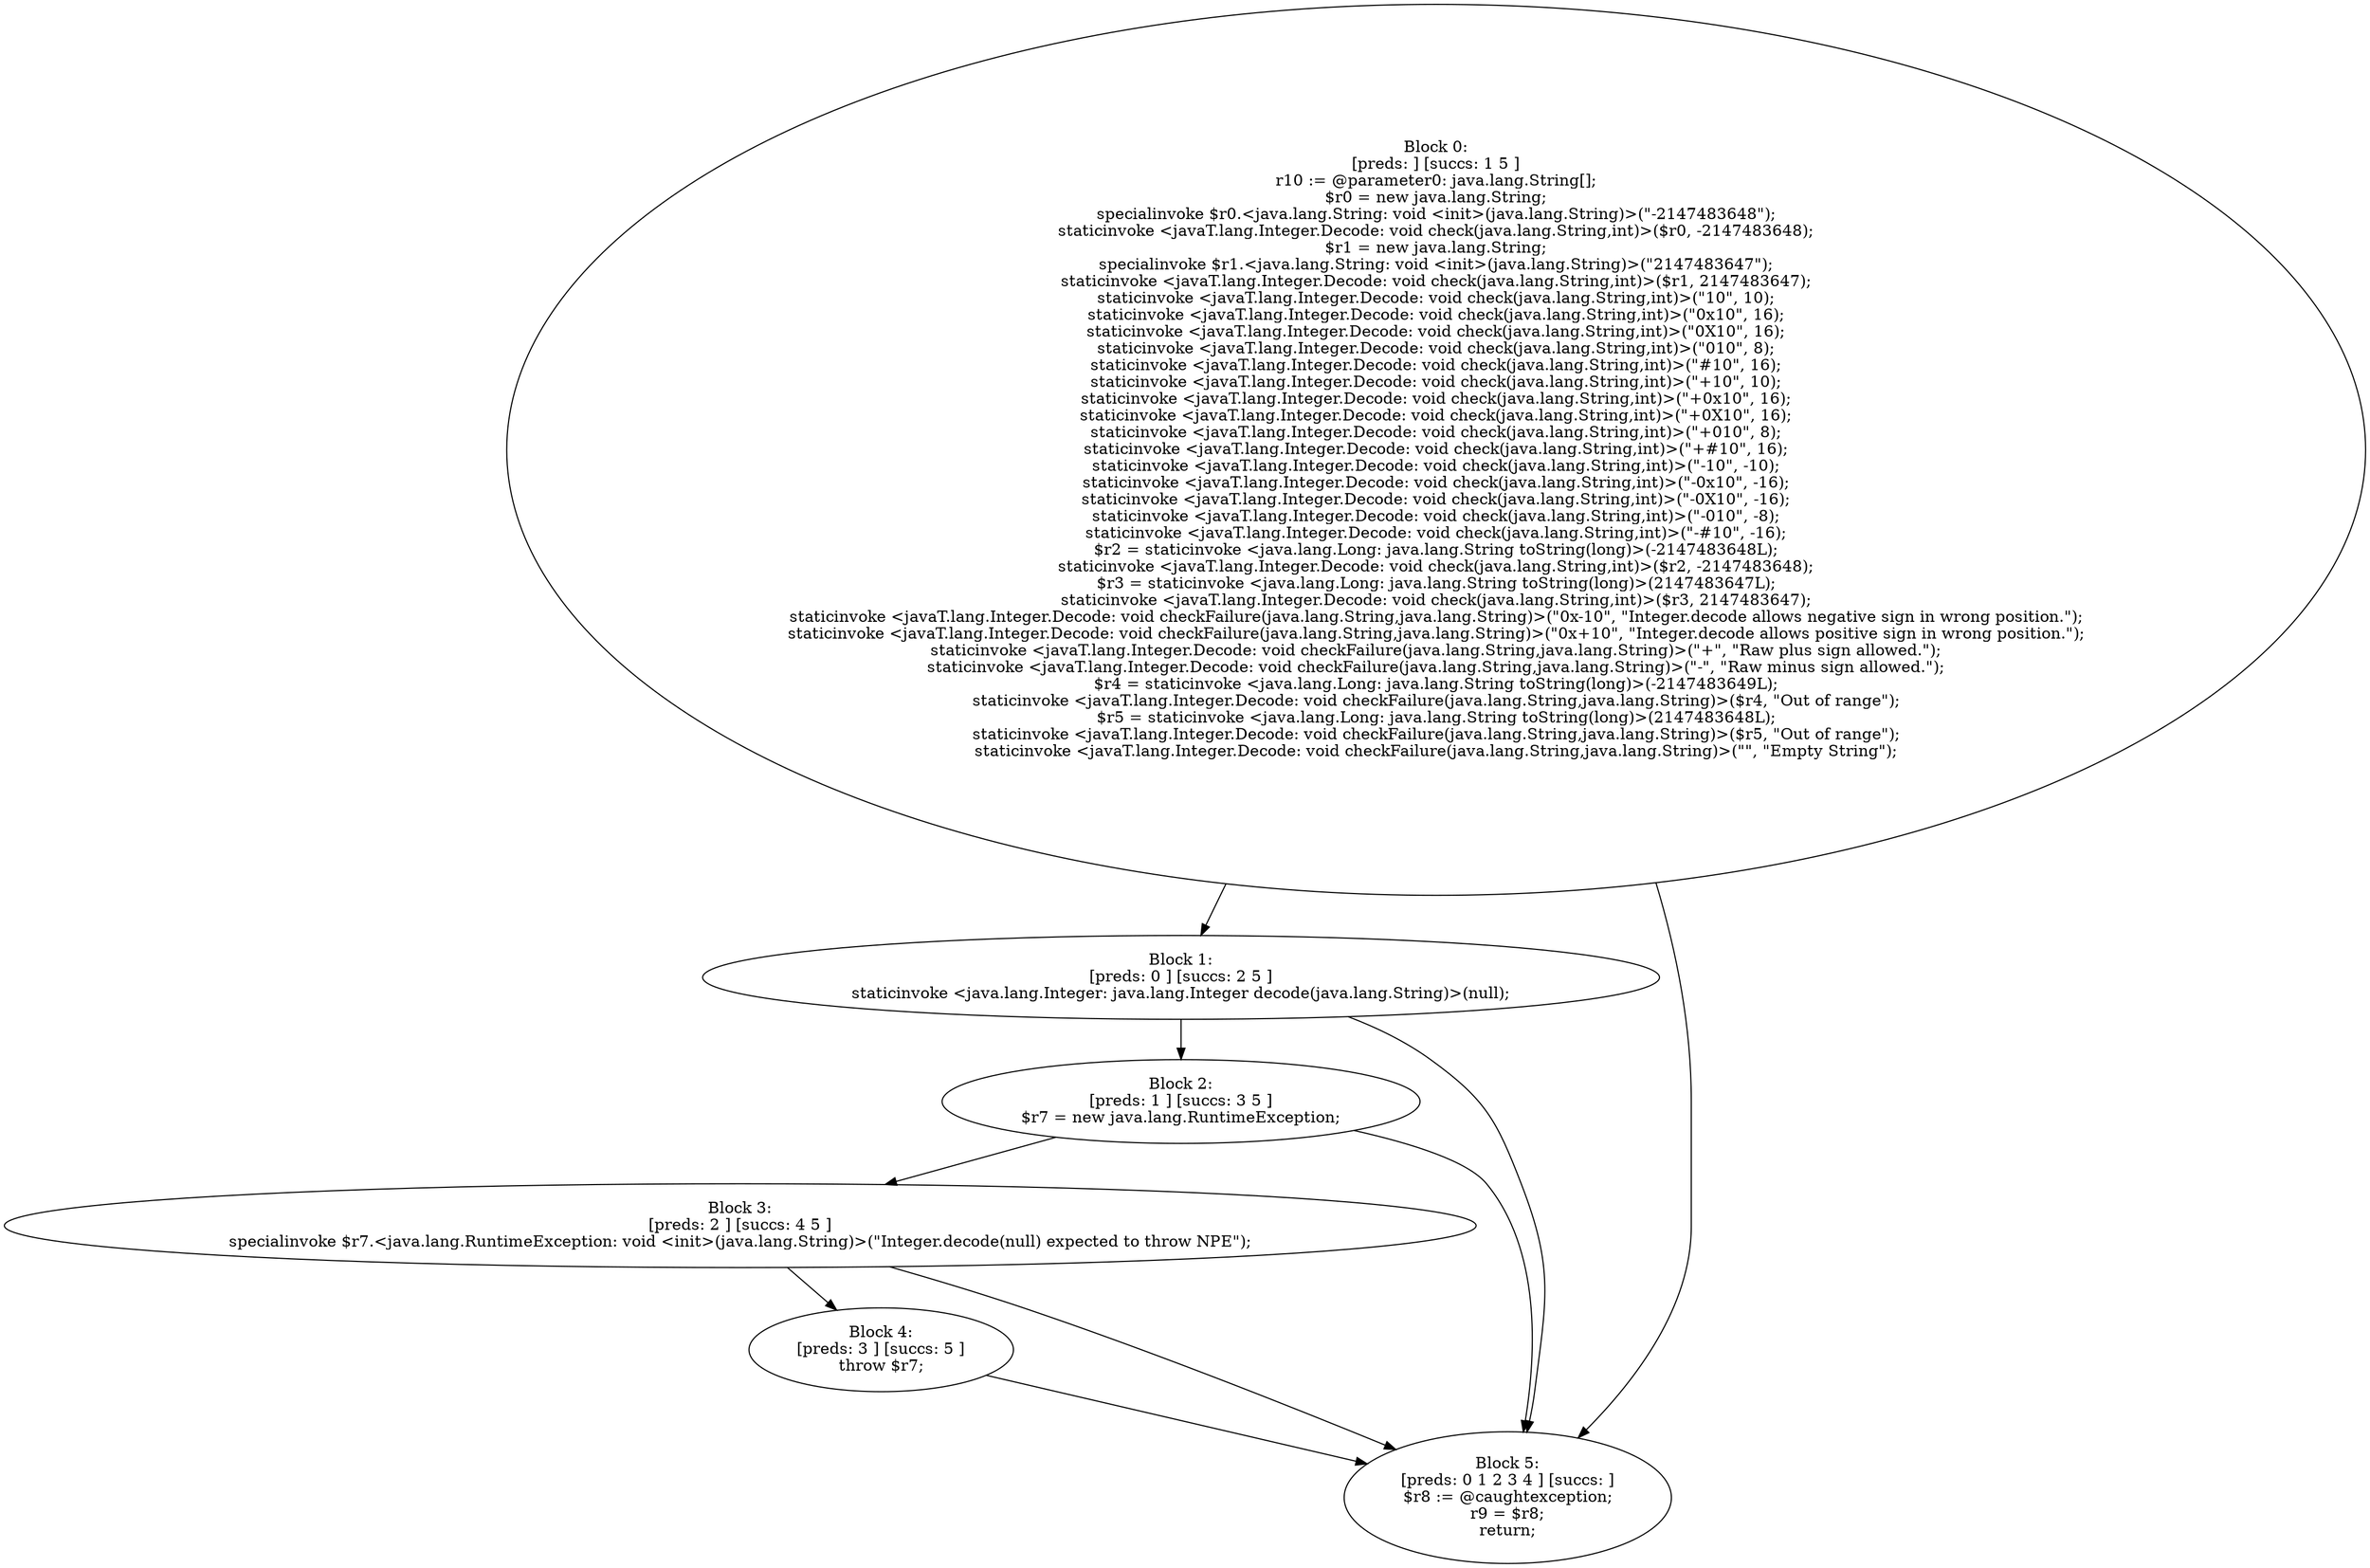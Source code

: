 digraph "unitGraph" {
    "Block 0:
[preds: ] [succs: 1 5 ]
r10 := @parameter0: java.lang.String[];
$r0 = new java.lang.String;
specialinvoke $r0.<java.lang.String: void <init>(java.lang.String)>(\"-2147483648\");
staticinvoke <javaT.lang.Integer.Decode: void check(java.lang.String,int)>($r0, -2147483648);
$r1 = new java.lang.String;
specialinvoke $r1.<java.lang.String: void <init>(java.lang.String)>(\"2147483647\");
staticinvoke <javaT.lang.Integer.Decode: void check(java.lang.String,int)>($r1, 2147483647);
staticinvoke <javaT.lang.Integer.Decode: void check(java.lang.String,int)>(\"10\", 10);
staticinvoke <javaT.lang.Integer.Decode: void check(java.lang.String,int)>(\"0x10\", 16);
staticinvoke <javaT.lang.Integer.Decode: void check(java.lang.String,int)>(\"0X10\", 16);
staticinvoke <javaT.lang.Integer.Decode: void check(java.lang.String,int)>(\"010\", 8);
staticinvoke <javaT.lang.Integer.Decode: void check(java.lang.String,int)>(\"#10\", 16);
staticinvoke <javaT.lang.Integer.Decode: void check(java.lang.String,int)>(\"+10\", 10);
staticinvoke <javaT.lang.Integer.Decode: void check(java.lang.String,int)>(\"+0x10\", 16);
staticinvoke <javaT.lang.Integer.Decode: void check(java.lang.String,int)>(\"+0X10\", 16);
staticinvoke <javaT.lang.Integer.Decode: void check(java.lang.String,int)>(\"+010\", 8);
staticinvoke <javaT.lang.Integer.Decode: void check(java.lang.String,int)>(\"+#10\", 16);
staticinvoke <javaT.lang.Integer.Decode: void check(java.lang.String,int)>(\"-10\", -10);
staticinvoke <javaT.lang.Integer.Decode: void check(java.lang.String,int)>(\"-0x10\", -16);
staticinvoke <javaT.lang.Integer.Decode: void check(java.lang.String,int)>(\"-0X10\", -16);
staticinvoke <javaT.lang.Integer.Decode: void check(java.lang.String,int)>(\"-010\", -8);
staticinvoke <javaT.lang.Integer.Decode: void check(java.lang.String,int)>(\"-#10\", -16);
$r2 = staticinvoke <java.lang.Long: java.lang.String toString(long)>(-2147483648L);
staticinvoke <javaT.lang.Integer.Decode: void check(java.lang.String,int)>($r2, -2147483648);
$r3 = staticinvoke <java.lang.Long: java.lang.String toString(long)>(2147483647L);
staticinvoke <javaT.lang.Integer.Decode: void check(java.lang.String,int)>($r3, 2147483647);
staticinvoke <javaT.lang.Integer.Decode: void checkFailure(java.lang.String,java.lang.String)>(\"0x-10\", \"Integer.decode allows negative sign in wrong position.\");
staticinvoke <javaT.lang.Integer.Decode: void checkFailure(java.lang.String,java.lang.String)>(\"0x+10\", \"Integer.decode allows positive sign in wrong position.\");
staticinvoke <javaT.lang.Integer.Decode: void checkFailure(java.lang.String,java.lang.String)>(\"+\", \"Raw plus sign allowed.\");
staticinvoke <javaT.lang.Integer.Decode: void checkFailure(java.lang.String,java.lang.String)>(\"-\", \"Raw minus sign allowed.\");
$r4 = staticinvoke <java.lang.Long: java.lang.String toString(long)>(-2147483649L);
staticinvoke <javaT.lang.Integer.Decode: void checkFailure(java.lang.String,java.lang.String)>($r4, \"Out of range\");
$r5 = staticinvoke <java.lang.Long: java.lang.String toString(long)>(2147483648L);
staticinvoke <javaT.lang.Integer.Decode: void checkFailure(java.lang.String,java.lang.String)>($r5, \"Out of range\");
staticinvoke <javaT.lang.Integer.Decode: void checkFailure(java.lang.String,java.lang.String)>(\"\", \"Empty String\");
"
    "Block 1:
[preds: 0 ] [succs: 2 5 ]
staticinvoke <java.lang.Integer: java.lang.Integer decode(java.lang.String)>(null);
"
    "Block 2:
[preds: 1 ] [succs: 3 5 ]
$r7 = new java.lang.RuntimeException;
"
    "Block 3:
[preds: 2 ] [succs: 4 5 ]
specialinvoke $r7.<java.lang.RuntimeException: void <init>(java.lang.String)>(\"Integer.decode(null) expected to throw NPE\");
"
    "Block 4:
[preds: 3 ] [succs: 5 ]
throw $r7;
"
    "Block 5:
[preds: 0 1 2 3 4 ] [succs: ]
$r8 := @caughtexception;
r9 = $r8;
return;
"
    "Block 0:
[preds: ] [succs: 1 5 ]
r10 := @parameter0: java.lang.String[];
$r0 = new java.lang.String;
specialinvoke $r0.<java.lang.String: void <init>(java.lang.String)>(\"-2147483648\");
staticinvoke <javaT.lang.Integer.Decode: void check(java.lang.String,int)>($r0, -2147483648);
$r1 = new java.lang.String;
specialinvoke $r1.<java.lang.String: void <init>(java.lang.String)>(\"2147483647\");
staticinvoke <javaT.lang.Integer.Decode: void check(java.lang.String,int)>($r1, 2147483647);
staticinvoke <javaT.lang.Integer.Decode: void check(java.lang.String,int)>(\"10\", 10);
staticinvoke <javaT.lang.Integer.Decode: void check(java.lang.String,int)>(\"0x10\", 16);
staticinvoke <javaT.lang.Integer.Decode: void check(java.lang.String,int)>(\"0X10\", 16);
staticinvoke <javaT.lang.Integer.Decode: void check(java.lang.String,int)>(\"010\", 8);
staticinvoke <javaT.lang.Integer.Decode: void check(java.lang.String,int)>(\"#10\", 16);
staticinvoke <javaT.lang.Integer.Decode: void check(java.lang.String,int)>(\"+10\", 10);
staticinvoke <javaT.lang.Integer.Decode: void check(java.lang.String,int)>(\"+0x10\", 16);
staticinvoke <javaT.lang.Integer.Decode: void check(java.lang.String,int)>(\"+0X10\", 16);
staticinvoke <javaT.lang.Integer.Decode: void check(java.lang.String,int)>(\"+010\", 8);
staticinvoke <javaT.lang.Integer.Decode: void check(java.lang.String,int)>(\"+#10\", 16);
staticinvoke <javaT.lang.Integer.Decode: void check(java.lang.String,int)>(\"-10\", -10);
staticinvoke <javaT.lang.Integer.Decode: void check(java.lang.String,int)>(\"-0x10\", -16);
staticinvoke <javaT.lang.Integer.Decode: void check(java.lang.String,int)>(\"-0X10\", -16);
staticinvoke <javaT.lang.Integer.Decode: void check(java.lang.String,int)>(\"-010\", -8);
staticinvoke <javaT.lang.Integer.Decode: void check(java.lang.String,int)>(\"-#10\", -16);
$r2 = staticinvoke <java.lang.Long: java.lang.String toString(long)>(-2147483648L);
staticinvoke <javaT.lang.Integer.Decode: void check(java.lang.String,int)>($r2, -2147483648);
$r3 = staticinvoke <java.lang.Long: java.lang.String toString(long)>(2147483647L);
staticinvoke <javaT.lang.Integer.Decode: void check(java.lang.String,int)>($r3, 2147483647);
staticinvoke <javaT.lang.Integer.Decode: void checkFailure(java.lang.String,java.lang.String)>(\"0x-10\", \"Integer.decode allows negative sign in wrong position.\");
staticinvoke <javaT.lang.Integer.Decode: void checkFailure(java.lang.String,java.lang.String)>(\"0x+10\", \"Integer.decode allows positive sign in wrong position.\");
staticinvoke <javaT.lang.Integer.Decode: void checkFailure(java.lang.String,java.lang.String)>(\"+\", \"Raw plus sign allowed.\");
staticinvoke <javaT.lang.Integer.Decode: void checkFailure(java.lang.String,java.lang.String)>(\"-\", \"Raw minus sign allowed.\");
$r4 = staticinvoke <java.lang.Long: java.lang.String toString(long)>(-2147483649L);
staticinvoke <javaT.lang.Integer.Decode: void checkFailure(java.lang.String,java.lang.String)>($r4, \"Out of range\");
$r5 = staticinvoke <java.lang.Long: java.lang.String toString(long)>(2147483648L);
staticinvoke <javaT.lang.Integer.Decode: void checkFailure(java.lang.String,java.lang.String)>($r5, \"Out of range\");
staticinvoke <javaT.lang.Integer.Decode: void checkFailure(java.lang.String,java.lang.String)>(\"\", \"Empty String\");
"->"Block 1:
[preds: 0 ] [succs: 2 5 ]
staticinvoke <java.lang.Integer: java.lang.Integer decode(java.lang.String)>(null);
";
    "Block 0:
[preds: ] [succs: 1 5 ]
r10 := @parameter0: java.lang.String[];
$r0 = new java.lang.String;
specialinvoke $r0.<java.lang.String: void <init>(java.lang.String)>(\"-2147483648\");
staticinvoke <javaT.lang.Integer.Decode: void check(java.lang.String,int)>($r0, -2147483648);
$r1 = new java.lang.String;
specialinvoke $r1.<java.lang.String: void <init>(java.lang.String)>(\"2147483647\");
staticinvoke <javaT.lang.Integer.Decode: void check(java.lang.String,int)>($r1, 2147483647);
staticinvoke <javaT.lang.Integer.Decode: void check(java.lang.String,int)>(\"10\", 10);
staticinvoke <javaT.lang.Integer.Decode: void check(java.lang.String,int)>(\"0x10\", 16);
staticinvoke <javaT.lang.Integer.Decode: void check(java.lang.String,int)>(\"0X10\", 16);
staticinvoke <javaT.lang.Integer.Decode: void check(java.lang.String,int)>(\"010\", 8);
staticinvoke <javaT.lang.Integer.Decode: void check(java.lang.String,int)>(\"#10\", 16);
staticinvoke <javaT.lang.Integer.Decode: void check(java.lang.String,int)>(\"+10\", 10);
staticinvoke <javaT.lang.Integer.Decode: void check(java.lang.String,int)>(\"+0x10\", 16);
staticinvoke <javaT.lang.Integer.Decode: void check(java.lang.String,int)>(\"+0X10\", 16);
staticinvoke <javaT.lang.Integer.Decode: void check(java.lang.String,int)>(\"+010\", 8);
staticinvoke <javaT.lang.Integer.Decode: void check(java.lang.String,int)>(\"+#10\", 16);
staticinvoke <javaT.lang.Integer.Decode: void check(java.lang.String,int)>(\"-10\", -10);
staticinvoke <javaT.lang.Integer.Decode: void check(java.lang.String,int)>(\"-0x10\", -16);
staticinvoke <javaT.lang.Integer.Decode: void check(java.lang.String,int)>(\"-0X10\", -16);
staticinvoke <javaT.lang.Integer.Decode: void check(java.lang.String,int)>(\"-010\", -8);
staticinvoke <javaT.lang.Integer.Decode: void check(java.lang.String,int)>(\"-#10\", -16);
$r2 = staticinvoke <java.lang.Long: java.lang.String toString(long)>(-2147483648L);
staticinvoke <javaT.lang.Integer.Decode: void check(java.lang.String,int)>($r2, -2147483648);
$r3 = staticinvoke <java.lang.Long: java.lang.String toString(long)>(2147483647L);
staticinvoke <javaT.lang.Integer.Decode: void check(java.lang.String,int)>($r3, 2147483647);
staticinvoke <javaT.lang.Integer.Decode: void checkFailure(java.lang.String,java.lang.String)>(\"0x-10\", \"Integer.decode allows negative sign in wrong position.\");
staticinvoke <javaT.lang.Integer.Decode: void checkFailure(java.lang.String,java.lang.String)>(\"0x+10\", \"Integer.decode allows positive sign in wrong position.\");
staticinvoke <javaT.lang.Integer.Decode: void checkFailure(java.lang.String,java.lang.String)>(\"+\", \"Raw plus sign allowed.\");
staticinvoke <javaT.lang.Integer.Decode: void checkFailure(java.lang.String,java.lang.String)>(\"-\", \"Raw minus sign allowed.\");
$r4 = staticinvoke <java.lang.Long: java.lang.String toString(long)>(-2147483649L);
staticinvoke <javaT.lang.Integer.Decode: void checkFailure(java.lang.String,java.lang.String)>($r4, \"Out of range\");
$r5 = staticinvoke <java.lang.Long: java.lang.String toString(long)>(2147483648L);
staticinvoke <javaT.lang.Integer.Decode: void checkFailure(java.lang.String,java.lang.String)>($r5, \"Out of range\");
staticinvoke <javaT.lang.Integer.Decode: void checkFailure(java.lang.String,java.lang.String)>(\"\", \"Empty String\");
"->"Block 5:
[preds: 0 1 2 3 4 ] [succs: ]
$r8 := @caughtexception;
r9 = $r8;
return;
";
    "Block 1:
[preds: 0 ] [succs: 2 5 ]
staticinvoke <java.lang.Integer: java.lang.Integer decode(java.lang.String)>(null);
"->"Block 2:
[preds: 1 ] [succs: 3 5 ]
$r7 = new java.lang.RuntimeException;
";
    "Block 1:
[preds: 0 ] [succs: 2 5 ]
staticinvoke <java.lang.Integer: java.lang.Integer decode(java.lang.String)>(null);
"->"Block 5:
[preds: 0 1 2 3 4 ] [succs: ]
$r8 := @caughtexception;
r9 = $r8;
return;
";
    "Block 2:
[preds: 1 ] [succs: 3 5 ]
$r7 = new java.lang.RuntimeException;
"->"Block 3:
[preds: 2 ] [succs: 4 5 ]
specialinvoke $r7.<java.lang.RuntimeException: void <init>(java.lang.String)>(\"Integer.decode(null) expected to throw NPE\");
";
    "Block 2:
[preds: 1 ] [succs: 3 5 ]
$r7 = new java.lang.RuntimeException;
"->"Block 5:
[preds: 0 1 2 3 4 ] [succs: ]
$r8 := @caughtexception;
r9 = $r8;
return;
";
    "Block 3:
[preds: 2 ] [succs: 4 5 ]
specialinvoke $r7.<java.lang.RuntimeException: void <init>(java.lang.String)>(\"Integer.decode(null) expected to throw NPE\");
"->"Block 4:
[preds: 3 ] [succs: 5 ]
throw $r7;
";
    "Block 3:
[preds: 2 ] [succs: 4 5 ]
specialinvoke $r7.<java.lang.RuntimeException: void <init>(java.lang.String)>(\"Integer.decode(null) expected to throw NPE\");
"->"Block 5:
[preds: 0 1 2 3 4 ] [succs: ]
$r8 := @caughtexception;
r9 = $r8;
return;
";
    "Block 4:
[preds: 3 ] [succs: 5 ]
throw $r7;
"->"Block 5:
[preds: 0 1 2 3 4 ] [succs: ]
$r8 := @caughtexception;
r9 = $r8;
return;
";
}

